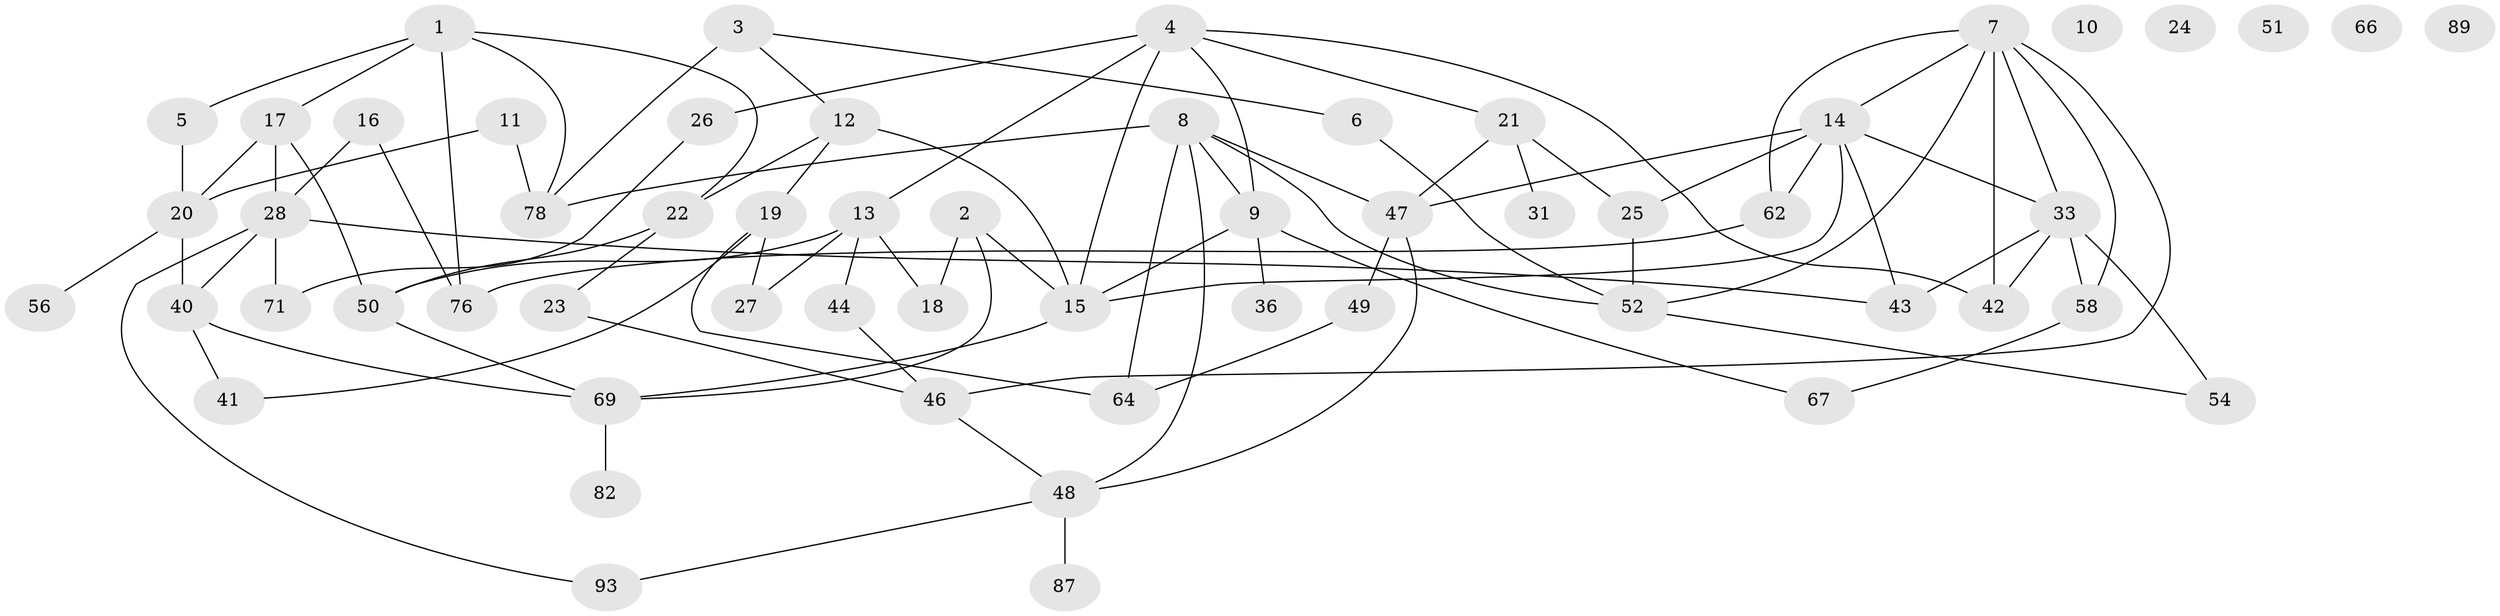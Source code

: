// original degree distribution, {4: 0.14736842105263157, 3: 0.2736842105263158, 6: 0.031578947368421054, 2: 0.3263157894736842, 0: 0.05263157894736842, 5: 0.08421052631578947, 1: 0.08421052631578947}
// Generated by graph-tools (version 1.1) at 2025/41/03/06/25 10:41:25]
// undirected, 58 vertices, 91 edges
graph export_dot {
graph [start="1"]
  node [color=gray90,style=filled];
  1 [super="+38"];
  2 [super="+53"];
  3 [super="+91"];
  4 [super="+77"];
  5;
  6 [super="+90"];
  7 [super="+65"];
  8 [super="+29"];
  9 [super="+75"];
  10;
  11 [super="+37"];
  12 [super="+59"];
  13 [super="+74"];
  14 [super="+34"];
  15 [super="+39"];
  16 [super="+61"];
  17 [super="+32"];
  18;
  19 [super="+68"];
  20 [super="+30"];
  21 [super="+45"];
  22 [super="+63"];
  23 [super="+35"];
  24;
  25 [super="+60"];
  26 [super="+85"];
  27;
  28 [super="+86"];
  31 [super="+95"];
  33 [super="+55"];
  36;
  40;
  41;
  42;
  43;
  44;
  46;
  47 [super="+84"];
  48 [super="+80"];
  49 [super="+57"];
  50 [super="+70"];
  51;
  52 [super="+81"];
  54 [super="+94"];
  56;
  58;
  62 [super="+73"];
  64;
  66;
  67;
  69 [super="+72"];
  71 [super="+79"];
  76 [super="+83"];
  78 [super="+92"];
  82;
  87 [super="+88"];
  89;
  93;
  1 -- 5;
  1 -- 22;
  1 -- 78;
  1 -- 76;
  1 -- 17;
  2 -- 18;
  2 -- 15;
  2 -- 69;
  3 -- 6;
  3 -- 12;
  3 -- 78 [weight=2];
  4 -- 21;
  4 -- 26;
  4 -- 9;
  4 -- 13;
  4 -- 15;
  4 -- 42;
  5 -- 20;
  6 -- 52;
  7 -- 33;
  7 -- 52;
  7 -- 14;
  7 -- 58;
  7 -- 62;
  7 -- 42;
  7 -- 46;
  8 -- 64;
  8 -- 52;
  8 -- 9;
  8 -- 78;
  8 -- 47;
  8 -- 48;
  9 -- 36;
  9 -- 67;
  9 -- 15;
  11 -- 20;
  11 -- 78;
  12 -- 22;
  12 -- 19;
  12 -- 15;
  13 -- 18;
  13 -- 44;
  13 -- 50;
  13 -- 27;
  14 -- 25;
  14 -- 62;
  14 -- 43;
  14 -- 47;
  14 -- 15;
  14 -- 33;
  15 -- 69;
  16 -- 76 [weight=2];
  16 -- 28;
  17 -- 28;
  17 -- 50;
  17 -- 20;
  19 -- 64;
  19 -- 27;
  19 -- 41;
  20 -- 40;
  20 -- 56;
  21 -- 47;
  21 -- 31;
  21 -- 25;
  22 -- 50;
  22 -- 23;
  23 -- 46;
  25 -- 52;
  26 -- 71;
  28 -- 71;
  28 -- 93;
  28 -- 40;
  28 -- 43;
  33 -- 54 [weight=2];
  33 -- 58;
  33 -- 42;
  33 -- 43;
  40 -- 41;
  40 -- 69;
  44 -- 46;
  46 -- 48;
  47 -- 49;
  47 -- 48;
  48 -- 87;
  48 -- 93;
  49 -- 64;
  50 -- 69;
  52 -- 54;
  58 -- 67;
  62 -- 76;
  69 -- 82;
}
